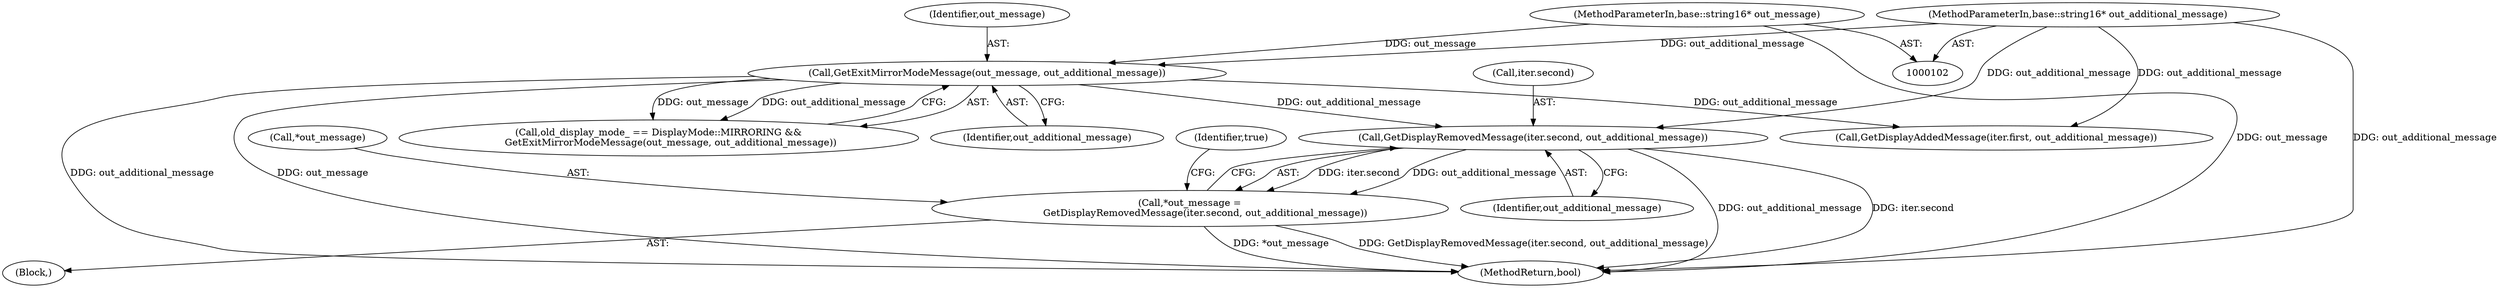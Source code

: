 digraph "0_Chrome_31b81d4cf8b6a063391839816c82fc61c8272e53@API" {
"1000183" [label="(Call,GetDisplayRemovedMessage(iter.second, out_additional_message))"];
"1000128" [label="(Call,GetExitMirrorModeMessage(out_message, out_additional_message))"];
"1000104" [label="(MethodParameterIn,base::string16* out_message)"];
"1000105" [label="(MethodParameterIn,base::string16* out_additional_message)"];
"1000180" [label="(Call,*out_message =\n          GetDisplayRemovedMessage(iter.second, out_additional_message))"];
"1000128" [label="(Call,GetExitMirrorModeMessage(out_message, out_additional_message))"];
"1000104" [label="(MethodParameterIn,base::string16* out_message)"];
"1000180" [label="(Call,*out_message =\n          GetDisplayRemovedMessage(iter.second, out_additional_message))"];
"1000129" [label="(Identifier,out_message)"];
"1000187" [label="(Identifier,out_additional_message)"];
"1000124" [label="(Call,old_display_mode_ == DisplayMode::MIRRORING &&\n        GetExitMirrorModeMessage(out_message, out_additional_message))"];
"1000173" [label="(Block,)"];
"1000183" [label="(Call,GetDisplayRemovedMessage(iter.second, out_additional_message))"];
"1000181" [label="(Call,*out_message)"];
"1000105" [label="(MethodParameterIn,base::string16* out_additional_message)"];
"1000304" [label="(MethodReturn,bool)"];
"1000130" [label="(Identifier,out_additional_message)"];
"1000184" [label="(Call,iter.second)"];
"1000207" [label="(Call,GetDisplayAddedMessage(iter.first, out_additional_message))"];
"1000189" [label="(Identifier,true)"];
"1000183" -> "1000180"  [label="AST: "];
"1000183" -> "1000187"  [label="CFG: "];
"1000184" -> "1000183"  [label="AST: "];
"1000187" -> "1000183"  [label="AST: "];
"1000180" -> "1000183"  [label="CFG: "];
"1000183" -> "1000304"  [label="DDG: out_additional_message"];
"1000183" -> "1000304"  [label="DDG: iter.second"];
"1000183" -> "1000180"  [label="DDG: iter.second"];
"1000183" -> "1000180"  [label="DDG: out_additional_message"];
"1000128" -> "1000183"  [label="DDG: out_additional_message"];
"1000105" -> "1000183"  [label="DDG: out_additional_message"];
"1000128" -> "1000124"  [label="AST: "];
"1000128" -> "1000130"  [label="CFG: "];
"1000129" -> "1000128"  [label="AST: "];
"1000130" -> "1000128"  [label="AST: "];
"1000124" -> "1000128"  [label="CFG: "];
"1000128" -> "1000304"  [label="DDG: out_additional_message"];
"1000128" -> "1000304"  [label="DDG: out_message"];
"1000128" -> "1000124"  [label="DDG: out_message"];
"1000128" -> "1000124"  [label="DDG: out_additional_message"];
"1000104" -> "1000128"  [label="DDG: out_message"];
"1000105" -> "1000128"  [label="DDG: out_additional_message"];
"1000128" -> "1000207"  [label="DDG: out_additional_message"];
"1000104" -> "1000102"  [label="AST: "];
"1000104" -> "1000304"  [label="DDG: out_message"];
"1000105" -> "1000102"  [label="AST: "];
"1000105" -> "1000304"  [label="DDG: out_additional_message"];
"1000105" -> "1000207"  [label="DDG: out_additional_message"];
"1000180" -> "1000173"  [label="AST: "];
"1000181" -> "1000180"  [label="AST: "];
"1000189" -> "1000180"  [label="CFG: "];
"1000180" -> "1000304"  [label="DDG: *out_message"];
"1000180" -> "1000304"  [label="DDG: GetDisplayRemovedMessage(iter.second, out_additional_message)"];
}
